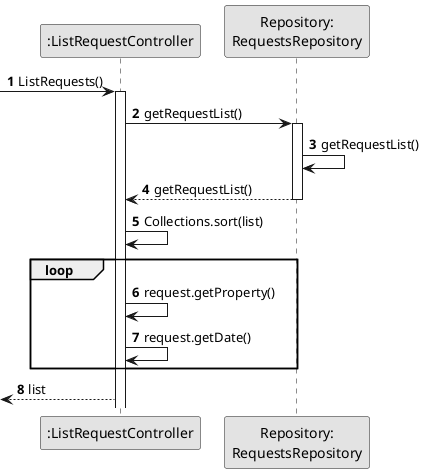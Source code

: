@startuml
skinparam monochrome true
skinparam packageStyle rectangle
skinparam shadowing false

autonumber

'hide footbox
participant ":ListRequestController" as CTRL
participant "Repository:\nRequestsRepository" as ReqRep





-> CTRL : ListRequests()
activate CTRL

CTRL -> ReqRep : getRequestList()
        activate ReqRep
        ReqRep -> ReqRep : getRequestList()
        ReqRep --> CTRL : getRequestList()
        deactivate
        CTRL -> CTRL :Collections.sort(list)

        loop
        CTRL -> CTRL:request.getProperty()
        CTRL -> CTRL:request.getDate()
        end
<-- CTRL : list

@enduml